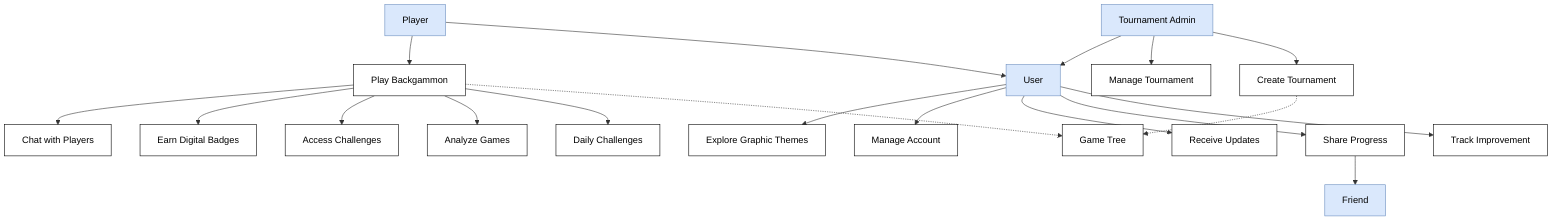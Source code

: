 graph TD
    %% Actors
    TAdmin[Tournament Admin]
    User[User]
    Player[Player]
    Friend[Friend]

    %% Use Cases
    CreateTournament[Create Tournament]
    ManageTournament[Manage Tournament]
    TrackImprovement[Track Improvement]
    ShareProgress[Share Progress]
    ReceiveUpdates[Receive Updates]
    ManageAccount[Manage Account]
    PlayBackgammon[Play Backgammon]
    ChatPlayers[Chat with Players]
    DailyChallenges[Daily Challenges]
    AnalyzeGames[Analyze Games]
    AccessChallenges[Access Challenges]
    EarnBadges[Earn Digital Badges]
    ExploreThemes[Explore Graphic Themes]
    GameTree[Game Tree]

    %% Relationships
    TAdmin --> CreateTournament
    TAdmin --> ManageTournament
    TAdmin --> User
    
    User --> TrackImprovement
    User --> ShareProgress
    User --> ReceiveUpdates
    User --> ManageAccount
    User --> ExploreThemes
    
    Player --> User
    Player --> PlayBackgammon
    
    ShareProgress --> Friend
    
    %% Include relationships
    PlayBackgammon -.-> GameTree
    PlayBackgammon --> DailyChallenges
    PlayBackgammon --> AnalyzeGames
    PlayBackgammon --> AccessChallenges
    PlayBackgammon --> EarnBadges
    PlayBackgammon --> ChatPlayers
    CreateTournament -.-> GameTree

    %% Styling
    classDef actor fill:#dae8fc,stroke:#6c8ebf,color:#000
    classDef useCase fill:#fff,stroke:#000,color:#000
    
    class TAdmin,User,Player,Friend actor
    class CreateTournament,ManageTournament,TrackImprovement,ShareProgress,ReceiveUpdates,ManageAccount,PlayBackgammon,ChatPlayers,DailyChallenges,AnalyzeGames,AccessChallenges,EarnBadges,ExploreThemes,GameTree useCase